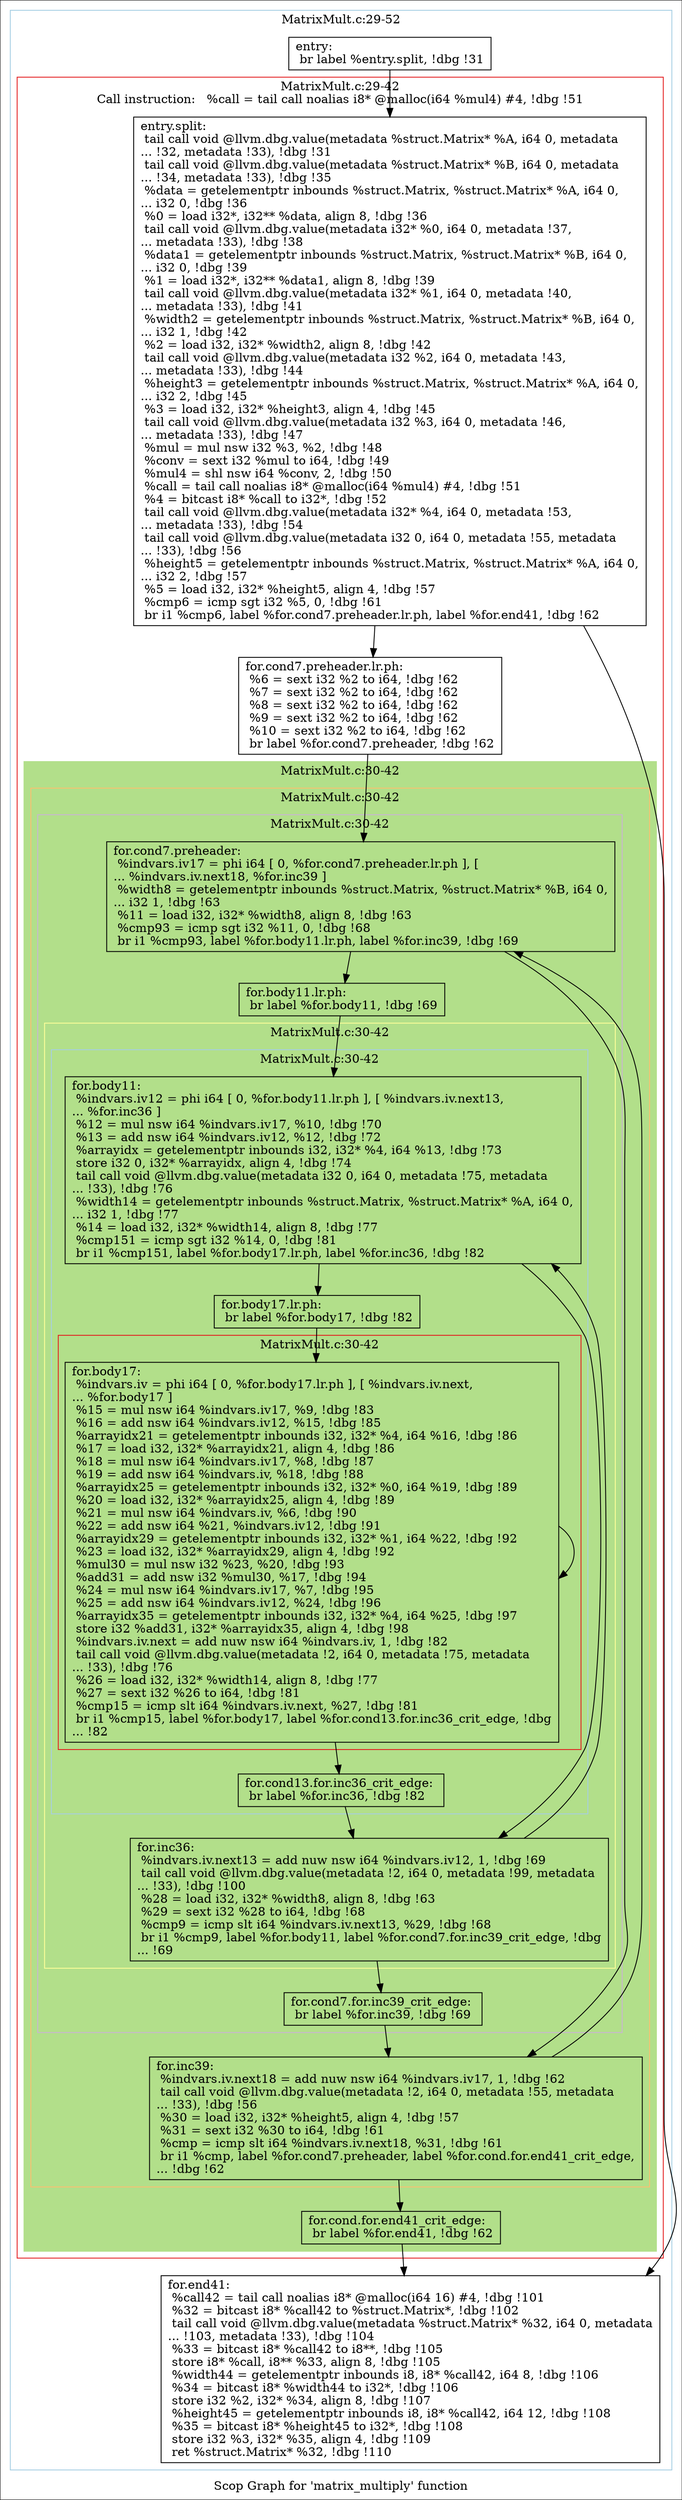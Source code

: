 digraph "Scop Graph for 'matrix_multiply' function" {
	label="Scop Graph for 'matrix_multiply' function";

	Node0x6a42010 [shape=record,label="{entry:\l  br label %entry.split, !dbg !31\l}"];
	Node0x6a42010 -> Node0x6a179b0;
	Node0x6a179b0 [shape=record,label="{entry.split:                                      \l  tail call void @llvm.dbg.value(metadata %struct.Matrix* %A, i64 0, metadata\l... !32, metadata !33), !dbg !31\l  tail call void @llvm.dbg.value(metadata %struct.Matrix* %B, i64 0, metadata\l... !34, metadata !33), !dbg !35\l  %data = getelementptr inbounds %struct.Matrix, %struct.Matrix* %A, i64 0,\l... i32 0, !dbg !36\l  %0 = load i32*, i32** %data, align 8, !dbg !36\l  tail call void @llvm.dbg.value(metadata i32* %0, i64 0, metadata !37,\l... metadata !33), !dbg !38\l  %data1 = getelementptr inbounds %struct.Matrix, %struct.Matrix* %B, i64 0,\l... i32 0, !dbg !39\l  %1 = load i32*, i32** %data1, align 8, !dbg !39\l  tail call void @llvm.dbg.value(metadata i32* %1, i64 0, metadata !40,\l... metadata !33), !dbg !41\l  %width2 = getelementptr inbounds %struct.Matrix, %struct.Matrix* %B, i64 0,\l... i32 1, !dbg !42\l  %2 = load i32, i32* %width2, align 8, !dbg !42\l  tail call void @llvm.dbg.value(metadata i32 %2, i64 0, metadata !43,\l... metadata !33), !dbg !44\l  %height3 = getelementptr inbounds %struct.Matrix, %struct.Matrix* %A, i64 0,\l... i32 2, !dbg !45\l  %3 = load i32, i32* %height3, align 4, !dbg !45\l  tail call void @llvm.dbg.value(metadata i32 %3, i64 0, metadata !46,\l... metadata !33), !dbg !47\l  %mul = mul nsw i32 %3, %2, !dbg !48\l  %conv = sext i32 %mul to i64, !dbg !49\l  %mul4 = shl nsw i64 %conv, 2, !dbg !50\l  %call = tail call noalias i8* @malloc(i64 %mul4) #4, !dbg !51\l  %4 = bitcast i8* %call to i32*, !dbg !52\l  tail call void @llvm.dbg.value(metadata i32* %4, i64 0, metadata !53,\l... metadata !33), !dbg !54\l  tail call void @llvm.dbg.value(metadata i32 0, i64 0, metadata !55, metadata\l... !33), !dbg !56\l  %height5 = getelementptr inbounds %struct.Matrix, %struct.Matrix* %A, i64 0,\l... i32 2, !dbg !57\l  %5 = load i32, i32* %height5, align 4, !dbg !57\l  %cmp6 = icmp sgt i32 %5, 0, !dbg !61\l  br i1 %cmp6, label %for.cond7.preheader.lr.ph, label %for.end41, !dbg !62\l}"];
	Node0x6a179b0 -> Node0x6a17e10;
	Node0x6a179b0 -> Node0x6a3ad80;
	Node0x6a17e10 [shape=record,label="{for.cond7.preheader.lr.ph:                        \l  %6 = sext i32 %2 to i64, !dbg !62\l  %7 = sext i32 %2 to i64, !dbg !62\l  %8 = sext i32 %2 to i64, !dbg !62\l  %9 = sext i32 %2 to i64, !dbg !62\l  %10 = sext i32 %2 to i64, !dbg !62\l  br label %for.cond7.preheader, !dbg !62\l}"];
	Node0x6a17e10 -> Node0x6a17be0;
	Node0x6a17be0 [shape=record,label="{for.cond7.preheader:                              \l  %indvars.iv17 = phi i64 [ 0, %for.cond7.preheader.lr.ph ], [\l... %indvars.iv.next18, %for.inc39 ]\l  %width8 = getelementptr inbounds %struct.Matrix, %struct.Matrix* %B, i64 0,\l... i32 1, !dbg !63\l  %11 = load i32, i32* %width8, align 8, !dbg !63\l  %cmp93 = icmp sgt i32 %11, 0, !dbg !68\l  br i1 %cmp93, label %for.body11.lr.ph, label %for.inc39, !dbg !69\l}"];
	Node0x6a17be0 -> Node0x6a18050;
	Node0x6a17be0 -> Node0x6a16f90;
	Node0x6a18050 [shape=record,label="{for.body11.lr.ph:                                 \l  br label %for.body11, !dbg !69\l}"];
	Node0x6a18050 -> Node0x6a254a0;
	Node0x6a254a0 [shape=record,label="{for.body11:                                       \l  %indvars.iv12 = phi i64 [ 0, %for.body11.lr.ph ], [ %indvars.iv.next13,\l... %for.inc36 ]\l  %12 = mul nsw i64 %indvars.iv17, %10, !dbg !70\l  %13 = add nsw i64 %indvars.iv12, %12, !dbg !72\l  %arrayidx = getelementptr inbounds i32, i32* %4, i64 %13, !dbg !73\l  store i32 0, i32* %arrayidx, align 4, !dbg !74\l  tail call void @llvm.dbg.value(metadata i32 0, i64 0, metadata !75, metadata\l... !33), !dbg !76\l  %width14 = getelementptr inbounds %struct.Matrix, %struct.Matrix* %A, i64 0,\l... i32 1, !dbg !77\l  %14 = load i32, i32* %width14, align 8, !dbg !77\l  %cmp151 = icmp sgt i32 %14, 0, !dbg !81\l  br i1 %cmp151, label %for.body17.lr.ph, label %for.inc36, !dbg !82\l}"];
	Node0x6a254a0 -> Node0x6a11470;
	Node0x6a254a0 -> Node0x6a1ec90;
	Node0x6a11470 [shape=record,label="{for.body17.lr.ph:                                 \l  br label %for.body17, !dbg !82\l}"];
	Node0x6a11470 -> Node0x6a1ecf0;
	Node0x6a1ecf0 [shape=record,label="{for.body17:                                       \l  %indvars.iv = phi i64 [ 0, %for.body17.lr.ph ], [ %indvars.iv.next,\l... %for.body17 ]\l  %15 = mul nsw i64 %indvars.iv17, %9, !dbg !83\l  %16 = add nsw i64 %indvars.iv12, %15, !dbg !85\l  %arrayidx21 = getelementptr inbounds i32, i32* %4, i64 %16, !dbg !86\l  %17 = load i32, i32* %arrayidx21, align 4, !dbg !86\l  %18 = mul nsw i64 %indvars.iv17, %8, !dbg !87\l  %19 = add nsw i64 %indvars.iv, %18, !dbg !88\l  %arrayidx25 = getelementptr inbounds i32, i32* %0, i64 %19, !dbg !89\l  %20 = load i32, i32* %arrayidx25, align 4, !dbg !89\l  %21 = mul nsw i64 %indvars.iv, %6, !dbg !90\l  %22 = add nsw i64 %21, %indvars.iv12, !dbg !91\l  %arrayidx29 = getelementptr inbounds i32, i32* %1, i64 %22, !dbg !92\l  %23 = load i32, i32* %arrayidx29, align 4, !dbg !92\l  %mul30 = mul nsw i32 %23, %20, !dbg !93\l  %add31 = add nsw i32 %mul30, %17, !dbg !94\l  %24 = mul nsw i64 %indvars.iv17, %7, !dbg !95\l  %25 = add nsw i64 %indvars.iv12, %24, !dbg !96\l  %arrayidx35 = getelementptr inbounds i32, i32* %4, i64 %25, !dbg !97\l  store i32 %add31, i32* %arrayidx35, align 4, !dbg !98\l  %indvars.iv.next = add nuw nsw i64 %indvars.iv, 1, !dbg !82\l  tail call void @llvm.dbg.value(metadata !2, i64 0, metadata !75, metadata\l... !33), !dbg !76\l  %26 = load i32, i32* %width14, align 8, !dbg !77\l  %27 = sext i32 %26 to i64, !dbg !81\l  %cmp15 = icmp slt i64 %indvars.iv.next, %27, !dbg !81\l  br i1 %cmp15, label %for.body17, label %for.cond13.for.inc36_crit_edge, !dbg\l... !82\l}"];
	Node0x6a1ecf0 -> Node0x6a1ecf0[constraint=false];
	Node0x6a1ecf0 -> Node0x6a04530;
	Node0x6a04530 [shape=record,label="{for.cond13.for.inc36_crit_edge:                   \l  br label %for.inc36, !dbg !82\l}"];
	Node0x6a04530 -> Node0x6a1ec90;
	Node0x6a1ec90 [shape=record,label="{for.inc36:                                        \l  %indvars.iv.next13 = add nuw nsw i64 %indvars.iv12, 1, !dbg !69\l  tail call void @llvm.dbg.value(metadata !2, i64 0, metadata !99, metadata\l... !33), !dbg !100\l  %28 = load i32, i32* %width8, align 8, !dbg !63\l  %29 = sext i32 %28 to i64, !dbg !68\l  %cmp9 = icmp slt i64 %indvars.iv.next13, %29, !dbg !68\l  br i1 %cmp9, label %for.body11, label %for.cond7.for.inc39_crit_edge, !dbg\l... !69\l}"];
	Node0x6a1ec90 -> Node0x6a254a0[constraint=false];
	Node0x6a1ec90 -> Node0x6a04590;
	Node0x6a04590 [shape=record,label="{for.cond7.for.inc39_crit_edge:                    \l  br label %for.inc39, !dbg !69\l}"];
	Node0x6a04590 -> Node0x6a16f90;
	Node0x6a16f90 [shape=record,label="{for.inc39:                                        \l  %indvars.iv.next18 = add nuw nsw i64 %indvars.iv17, 1, !dbg !62\l  tail call void @llvm.dbg.value(metadata !2, i64 0, metadata !55, metadata\l... !33), !dbg !56\l  %30 = load i32, i32* %height5, align 4, !dbg !57\l  %31 = sext i32 %30 to i64, !dbg !61\l  %cmp = icmp slt i64 %indvars.iv.next18, %31, !dbg !61\l  br i1 %cmp, label %for.cond7.preheader, label %for.cond.for.end41_crit_edge,\l... !dbg !62\l}"];
	Node0x6a16f90 -> Node0x6a17be0[constraint=false];
	Node0x6a16f90 -> Node0x69f75d0;
	Node0x69f75d0 [shape=record,label="{for.cond.for.end41_crit_edge:                     \l  br label %for.end41, !dbg !62\l}"];
	Node0x69f75d0 -> Node0x6a3ad80;
	Node0x6a3ad80 [shape=record,label="{for.end41:                                        \l  %call42 = tail call noalias i8* @malloc(i64 16) #4, !dbg !101\l  %32 = bitcast i8* %call42 to %struct.Matrix*, !dbg !102\l  tail call void @llvm.dbg.value(metadata %struct.Matrix* %32, i64 0, metadata\l... !103, metadata !33), !dbg !104\l  %33 = bitcast i8* %call42 to i8**, !dbg !105\l  store i8* %call, i8** %33, align 8, !dbg !105\l  %width44 = getelementptr inbounds i8, i8* %call42, i64 8, !dbg !106\l  %34 = bitcast i8* %width44 to i32*, !dbg !106\l  store i32 %2, i32* %34, align 8, !dbg !107\l  %height45 = getelementptr inbounds i8, i8* %call42, i64 12, !dbg !108\l  %35 = bitcast i8* %height45 to i32*, !dbg !108\l  store i32 %3, i32* %35, align 4, !dbg !109\l  ret %struct.Matrix* %32, !dbg !110\l}"];
	colorscheme = "paired12"
        subgraph cluster_0x69fb9d0 {
          label = "MatrixMult.c:29-52
";
          style = solid;
          color = 1
          subgraph cluster_0x6a02580 {
            label = "MatrixMult.c:29-42
Call instruction:   %call = tail call noalias i8* @malloc(i64 %mul4) #4, !dbg !51";
            style = solid;
            color = 6
            subgraph cluster_0x6a41990 {
              label = "MatrixMult.c:30-42
";
              style = filled;
              color = 3              subgraph cluster_0x6a02500 {
                label = "MatrixMult.c:30-42
";
                style = solid;
                color = 7
                subgraph cluster_0x6a109f0 {
                  label = "MatrixMult.c:30-42
";
                  style = solid;
                  color = 9
                  subgraph cluster_0x6a17fa0 {
                    label = "MatrixMult.c:30-42
";
                    style = solid;
                    color = 11
                    subgraph cluster_0x69fdf10 {
                      label = "MatrixMult.c:30-42
";
                      style = solid;
                      color = 1
                      subgraph cluster_0x6a22a00 {
                        label = "MatrixMult.c:30-42
";
                        style = solid;
                        color = 6
                        Node0x6a1ecf0;
                      }
                      Node0x6a254a0;
                      Node0x6a11470;
                      Node0x6a04530;
                    }
                    Node0x6a1ec90;
                  }
                  Node0x6a17be0;
                  Node0x6a18050;
                  Node0x6a04590;
                }
                Node0x6a16f90;
              }
              Node0x69f75d0;
            }
            Node0x6a179b0;
            Node0x6a17e10;
          }
          Node0x6a42010;
          Node0x6a3ad80;
        }
}
